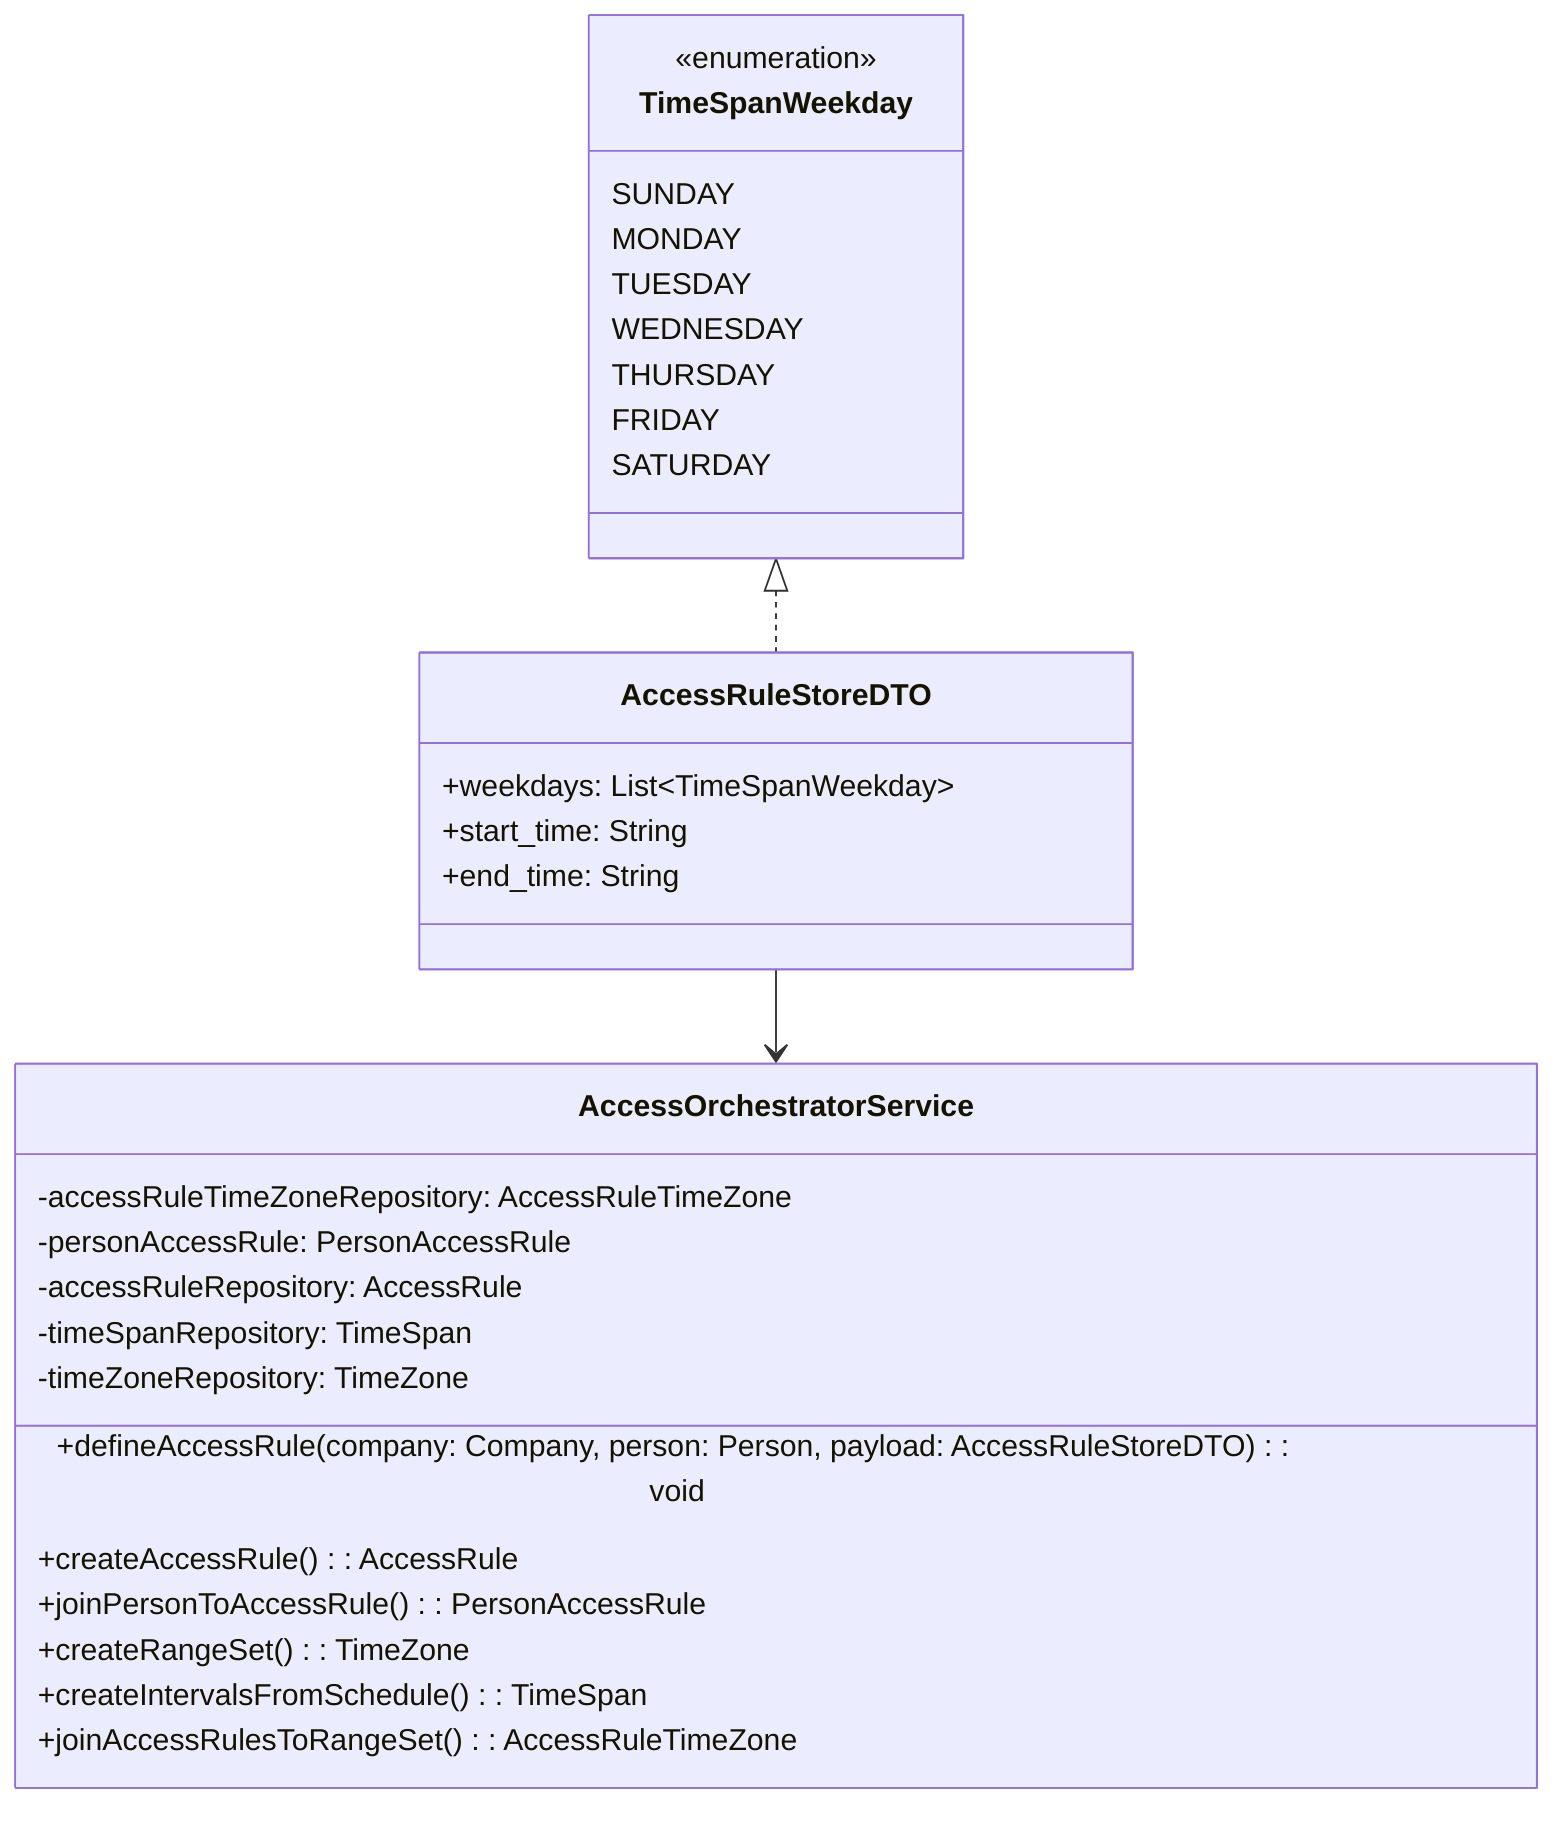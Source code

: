 classDiagram
  class TimeSpanWeekday {
    <<enumeration>>
    SUNDAY
    MONDAY
    TUESDAY
    WEDNESDAY
    THURSDAY
    FRIDAY
    SATURDAY
  }

  class AccessOrchestratorService {
    -accessRuleTimeZoneRepository: AccessRuleTimeZone
    -personAccessRule: PersonAccessRule
    -accessRuleRepository: AccessRule
    -timeSpanRepository: TimeSpan
    -timeZoneRepository: TimeZone

    +defineAccessRule(company: Company, person: Person, payload: AccessRuleStoreDTO): void
    +createAccessRule(): AccessRule
    +joinPersonToAccessRule(): PersonAccessRule
    +createRangeSet(): TimeZone
    +createIntervalsFromSchedule(): TimeSpan
    +joinAccessRulesToRangeSet(): AccessRuleTimeZone
  }

  class AccessRuleStoreDTO {
    +weekdays: List~TimeSpanWeekday~
    +start_time: String
    +end_time: String
  }
  TimeSpanWeekday <|.. AccessRuleStoreDTO
  AccessRuleStoreDTO --> AccessOrchestratorService